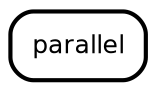 digraph "state transitions" {
  fontname="Helvetica" fontsize=12 penwidth=2.0 splines=true ordering=out compound=true overlap=scale nodesep=0.3 ranksep=0.1
  node [shape=plaintext style=filled fillcolor="#FFFFFF01" fontname=Helvetica fontsize=12 penwidth=2.0]
  edge [fontname=Helvetica fontsize=10]

  "parallel" [margin=0 class="state parallel" label= <
    <table align="center" cellborder="0" border="2" style="rounded" width="48">
      <tr><td width="48" cellpadding="7">parallel</td></tr>
    </table>
  >]

}
